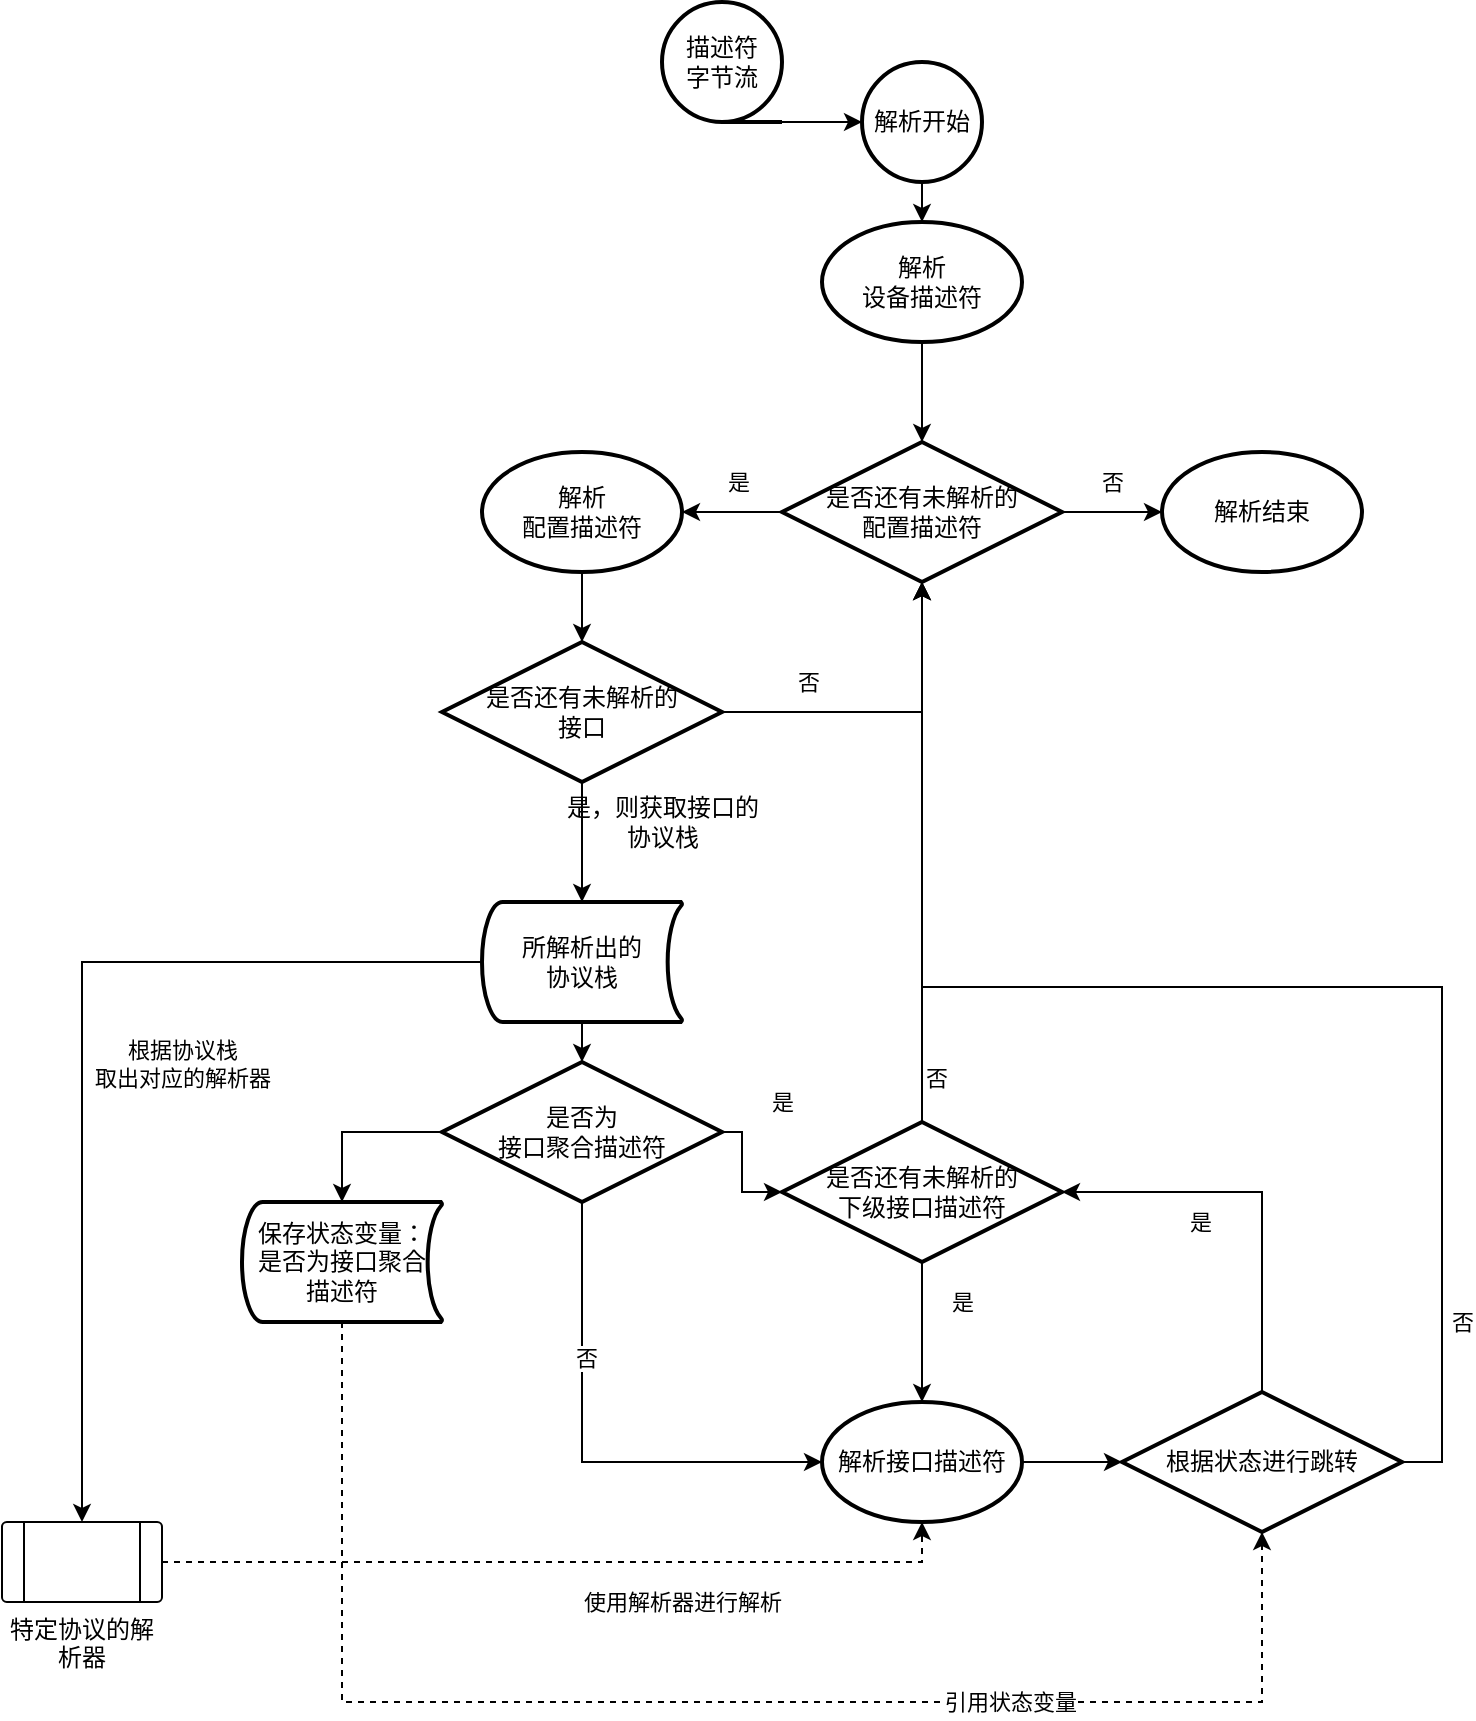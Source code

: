 <mxfile version="26.0.13">
  <diagram name="Page-1" id="x0przJaXyr6u58u4k4em">
    <mxGraphModel dx="1678" dy="919" grid="1" gridSize="10" guides="1" tooltips="1" connect="1" arrows="1" fold="1" page="1" pageScale="1" pageWidth="3300" pageHeight="4681" math="0" shadow="0">
      <root>
        <mxCell id="0" />
        <mxCell id="1" parent="0" />
        <mxCell id="oFuQixV5sb0xlXIS1dnx-4" value="解析&lt;div&gt;设备描述符&lt;/div&gt;" style="strokeWidth=2;html=1;shape=mxgraph.flowchart.start_1;whiteSpace=wrap;" vertex="1" parent="1">
          <mxGeometry x="550" y="150" width="100" height="60" as="geometry" />
        </mxCell>
        <mxCell id="oFuQixV5sb0xlXIS1dnx-6" style="edgeStyle=orthogonalEdgeStyle;rounded=0;orthogonalLoop=1;jettySize=auto;html=1;exitX=0.5;exitY=1;exitDx=0;exitDy=0;exitPerimeter=0;entryX=0.5;entryY=0;entryDx=0;entryDy=0;entryPerimeter=0;" edge="1" parent="1" source="oFuQixV5sb0xlXIS1dnx-4">
          <mxGeometry relative="1" as="geometry">
            <mxPoint x="600" y="260" as="targetPoint" />
          </mxGeometry>
        </mxCell>
        <mxCell id="oFuQixV5sb0xlXIS1dnx-8" value="是否还有未解析的&lt;div&gt;配置描述符&lt;/div&gt;" style="strokeWidth=2;html=1;shape=mxgraph.flowchart.decision;whiteSpace=wrap;" vertex="1" parent="1">
          <mxGeometry x="530" y="260" width="140" height="70" as="geometry" />
        </mxCell>
        <mxCell id="oFuQixV5sb0xlXIS1dnx-9" value="解析&lt;div&gt;配置描述符&lt;/div&gt;" style="strokeWidth=2;html=1;shape=mxgraph.flowchart.start_1;whiteSpace=wrap;" vertex="1" parent="1">
          <mxGeometry x="380" y="265" width="100" height="60" as="geometry" />
        </mxCell>
        <mxCell id="oFuQixV5sb0xlXIS1dnx-10" style="edgeStyle=orthogonalEdgeStyle;rounded=0;orthogonalLoop=1;jettySize=auto;html=1;exitX=0;exitY=0.5;exitDx=0;exitDy=0;exitPerimeter=0;entryX=1;entryY=0.5;entryDx=0;entryDy=0;entryPerimeter=0;" edge="1" parent="1" source="oFuQixV5sb0xlXIS1dnx-8" target="oFuQixV5sb0xlXIS1dnx-9">
          <mxGeometry relative="1" as="geometry" />
        </mxCell>
        <mxCell id="oFuQixV5sb0xlXIS1dnx-11" value="是" style="edgeLabel;html=1;align=center;verticalAlign=middle;resizable=0;points=[];" vertex="1" connectable="0" parent="oFuQixV5sb0xlXIS1dnx-10">
          <mxGeometry x="-0.257" relative="1" as="geometry">
            <mxPoint x="-4" y="-15" as="offset" />
          </mxGeometry>
        </mxCell>
        <mxCell id="oFuQixV5sb0xlXIS1dnx-12" value="解析结束" style="strokeWidth=2;html=1;shape=mxgraph.flowchart.start_1;whiteSpace=wrap;" vertex="1" parent="1">
          <mxGeometry x="720" y="265" width="100" height="60" as="geometry" />
        </mxCell>
        <mxCell id="oFuQixV5sb0xlXIS1dnx-13" style="edgeStyle=orthogonalEdgeStyle;rounded=0;orthogonalLoop=1;jettySize=auto;html=1;exitX=1;exitY=0.5;exitDx=0;exitDy=0;exitPerimeter=0;entryX=0;entryY=0.5;entryDx=0;entryDy=0;entryPerimeter=0;" edge="1" parent="1" source="oFuQixV5sb0xlXIS1dnx-8" target="oFuQixV5sb0xlXIS1dnx-12">
          <mxGeometry relative="1" as="geometry" />
        </mxCell>
        <mxCell id="oFuQixV5sb0xlXIS1dnx-14" value="否" style="edgeLabel;html=1;align=center;verticalAlign=middle;resizable=0;points=[];" vertex="1" connectable="0" parent="oFuQixV5sb0xlXIS1dnx-13">
          <mxGeometry relative="1" as="geometry">
            <mxPoint y="-15" as="offset" />
          </mxGeometry>
        </mxCell>
        <mxCell id="oFuQixV5sb0xlXIS1dnx-17" style="edgeStyle=orthogonalEdgeStyle;rounded=0;orthogonalLoop=1;jettySize=auto;html=1;exitX=0.5;exitY=1;exitDx=0;exitDy=0;exitPerimeter=0;entryX=0.5;entryY=0;entryDx=0;entryDy=0;entryPerimeter=0;" edge="1" parent="1" source="oFuQixV5sb0xlXIS1dnx-9">
          <mxGeometry relative="1" as="geometry">
            <mxPoint x="430" y="360" as="targetPoint" />
          </mxGeometry>
        </mxCell>
        <mxCell id="oFuQixV5sb0xlXIS1dnx-18" value="是否还有未解析的&lt;div&gt;接口&lt;/div&gt;" style="strokeWidth=2;html=1;shape=mxgraph.flowchart.decision;whiteSpace=wrap;" vertex="1" parent="1">
          <mxGeometry x="360" y="360" width="140" height="70" as="geometry" />
        </mxCell>
        <mxCell id="oFuQixV5sb0xlXIS1dnx-19" style="edgeStyle=orthogonalEdgeStyle;rounded=0;orthogonalLoop=1;jettySize=auto;html=1;exitX=1;exitY=0.5;exitDx=0;exitDy=0;exitPerimeter=0;entryX=0.5;entryY=1;entryDx=0;entryDy=0;entryPerimeter=0;" edge="1" parent="1" source="oFuQixV5sb0xlXIS1dnx-18" target="oFuQixV5sb0xlXIS1dnx-8">
          <mxGeometry relative="1" as="geometry" />
        </mxCell>
        <mxCell id="oFuQixV5sb0xlXIS1dnx-20" value="否" style="edgeLabel;html=1;align=center;verticalAlign=middle;resizable=0;points=[];" vertex="1" connectable="0" parent="oFuQixV5sb0xlXIS1dnx-19">
          <mxGeometry x="-0.479" y="4" relative="1" as="geometry">
            <mxPoint y="-11" as="offset" />
          </mxGeometry>
        </mxCell>
        <mxCell id="oFuQixV5sb0xlXIS1dnx-102" style="edgeStyle=orthogonalEdgeStyle;rounded=0;orthogonalLoop=1;jettySize=auto;html=1;exitX=0;exitY=0.5;exitDx=0;exitDy=0;exitPerimeter=0;entryX=0.5;entryY=0;entryDx=0;entryDy=0;" edge="1" parent="1" source="oFuQixV5sb0xlXIS1dnx-39" target="oFuQixV5sb0xlXIS1dnx-101">
          <mxGeometry relative="1" as="geometry" />
        </mxCell>
        <mxCell id="oFuQixV5sb0xlXIS1dnx-103" value="根据协议栈&lt;div&gt;取出对应的解析器&lt;/div&gt;" style="edgeLabel;html=1;align=center;verticalAlign=middle;resizable=0;points=[];" vertex="1" connectable="0" parent="oFuQixV5sb0xlXIS1dnx-102">
          <mxGeometry x="0.343" y="-1" relative="1" as="geometry">
            <mxPoint x="51" y="-72" as="offset" />
          </mxGeometry>
        </mxCell>
        <mxCell id="oFuQixV5sb0xlXIS1dnx-39" value="所解析出的&lt;div&gt;协议栈&lt;/div&gt;" style="strokeWidth=2;html=1;shape=mxgraph.flowchart.stored_data;whiteSpace=wrap;" vertex="1" parent="1">
          <mxGeometry x="380" y="490" width="100" height="60" as="geometry" />
        </mxCell>
        <mxCell id="oFuQixV5sb0xlXIS1dnx-40" style="edgeStyle=orthogonalEdgeStyle;rounded=0;orthogonalLoop=1;jettySize=auto;html=1;exitX=0.5;exitY=1;exitDx=0;exitDy=0;exitPerimeter=0;entryX=0.5;entryY=0;entryDx=0;entryDy=0;entryPerimeter=0;" edge="1" parent="1" source="oFuQixV5sb0xlXIS1dnx-18" target="oFuQixV5sb0xlXIS1dnx-39">
          <mxGeometry relative="1" as="geometry" />
        </mxCell>
        <mxCell id="oFuQixV5sb0xlXIS1dnx-41" value="是，则&lt;span style=&quot;text-wrap-mode: wrap;&quot;&gt;获取接口的&lt;/span&gt;&lt;div style=&quot;text-wrap-mode: wrap;&quot;&gt;协议栈&lt;/div&gt;" style="text;html=1;align=center;verticalAlign=middle;resizable=0;points=[];autosize=1;strokeColor=none;fillColor=none;" vertex="1" parent="1">
          <mxGeometry x="410" y="430" width="120" height="40" as="geometry" />
        </mxCell>
        <mxCell id="oFuQixV5sb0xlXIS1dnx-43" value="描述符&lt;div&gt;字节流&lt;/div&gt;" style="strokeWidth=2;html=1;shape=mxgraph.flowchart.sequential_data;whiteSpace=wrap;" vertex="1" parent="1">
          <mxGeometry x="470" y="40" width="60" height="60" as="geometry" />
        </mxCell>
        <mxCell id="oFuQixV5sb0xlXIS1dnx-45" value="解析开始" style="strokeWidth=2;html=1;shape=mxgraph.flowchart.start_2;whiteSpace=wrap;" vertex="1" parent="1">
          <mxGeometry x="570" y="70" width="60" height="60" as="geometry" />
        </mxCell>
        <mxCell id="oFuQixV5sb0xlXIS1dnx-46" style="edgeStyle=orthogonalEdgeStyle;rounded=0;orthogonalLoop=1;jettySize=auto;html=1;exitX=0.5;exitY=1;exitDx=0;exitDy=0;exitPerimeter=0;entryX=0.5;entryY=0;entryDx=0;entryDy=0;entryPerimeter=0;" edge="1" parent="1" source="oFuQixV5sb0xlXIS1dnx-45" target="oFuQixV5sb0xlXIS1dnx-4">
          <mxGeometry relative="1" as="geometry" />
        </mxCell>
        <mxCell id="oFuQixV5sb0xlXIS1dnx-51" style="edgeStyle=orthogonalEdgeStyle;rounded=0;orthogonalLoop=1;jettySize=auto;html=1;exitX=1;exitY=1;exitDx=0;exitDy=0;exitPerimeter=0;entryX=0;entryY=0.5;entryDx=0;entryDy=0;entryPerimeter=0;" edge="1" parent="1" source="oFuQixV5sb0xlXIS1dnx-43" target="oFuQixV5sb0xlXIS1dnx-45">
          <mxGeometry relative="1" as="geometry">
            <Array as="points">
              <mxPoint x="540" y="100" />
              <mxPoint x="540" y="100" />
            </Array>
          </mxGeometry>
        </mxCell>
        <mxCell id="oFuQixV5sb0xlXIS1dnx-56" value="解析接口描述符" style="strokeWidth=2;html=1;shape=mxgraph.flowchart.start_1;whiteSpace=wrap;" vertex="1" parent="1">
          <mxGeometry x="550" y="740" width="100" height="60" as="geometry" />
        </mxCell>
        <mxCell id="oFuQixV5sb0xlXIS1dnx-60" value="是否还有未解析的&lt;div&gt;下级接口描述符&lt;/div&gt;" style="strokeWidth=2;html=1;shape=mxgraph.flowchart.decision;whiteSpace=wrap;" vertex="1" parent="1">
          <mxGeometry x="530" y="600" width="140" height="70" as="geometry" />
        </mxCell>
        <mxCell id="oFuQixV5sb0xlXIS1dnx-68" style="edgeStyle=orthogonalEdgeStyle;rounded=0;orthogonalLoop=1;jettySize=auto;html=1;exitX=0.5;exitY=1;exitDx=0;exitDy=0;exitPerimeter=0;entryX=0.5;entryY=0;entryDx=0;entryDy=0;entryPerimeter=0;" edge="1" parent="1" source="oFuQixV5sb0xlXIS1dnx-60" target="oFuQixV5sb0xlXIS1dnx-56">
          <mxGeometry relative="1" as="geometry" />
        </mxCell>
        <mxCell id="oFuQixV5sb0xlXIS1dnx-69" value="是" style="edgeLabel;html=1;align=center;verticalAlign=middle;resizable=0;points=[];" vertex="1" connectable="0" parent="oFuQixV5sb0xlXIS1dnx-68">
          <mxGeometry x="-0.571" relative="1" as="geometry">
            <mxPoint x="20" y="5" as="offset" />
          </mxGeometry>
        </mxCell>
        <mxCell id="oFuQixV5sb0xlXIS1dnx-74" style="edgeStyle=orthogonalEdgeStyle;rounded=0;orthogonalLoop=1;jettySize=auto;html=1;exitX=0.5;exitY=0;exitDx=0;exitDy=0;exitPerimeter=0;entryX=0.5;entryY=1;entryDx=0;entryDy=0;entryPerimeter=0;" edge="1" parent="1" source="oFuQixV5sb0xlXIS1dnx-60" target="oFuQixV5sb0xlXIS1dnx-8">
          <mxGeometry relative="1" as="geometry" />
        </mxCell>
        <mxCell id="oFuQixV5sb0xlXIS1dnx-75" value="否" style="edgeLabel;html=1;align=center;verticalAlign=middle;resizable=0;points=[];" vertex="1" connectable="0" parent="oFuQixV5sb0xlXIS1dnx-74">
          <mxGeometry x="-0.459" relative="1" as="geometry">
            <mxPoint x="270" y="173" as="offset" />
          </mxGeometry>
        </mxCell>
        <mxCell id="oFuQixV5sb0xlXIS1dnx-80" value="保存状态变量：&lt;div&gt;是否为接口聚合&lt;/div&gt;&lt;div&gt;描述符&lt;/div&gt;" style="strokeWidth=2;html=1;shape=mxgraph.flowchart.stored_data;whiteSpace=wrap;" vertex="1" parent="1">
          <mxGeometry x="260" y="640" width="100" height="60" as="geometry" />
        </mxCell>
        <mxCell id="oFuQixV5sb0xlXIS1dnx-84" value="是否为&lt;div&gt;接口聚合描述符&lt;/div&gt;" style="strokeWidth=2;html=1;shape=mxgraph.flowchart.decision;whiteSpace=wrap;" vertex="1" parent="1">
          <mxGeometry x="360" y="570" width="140" height="70" as="geometry" />
        </mxCell>
        <mxCell id="oFuQixV5sb0xlXIS1dnx-85" style="edgeStyle=orthogonalEdgeStyle;rounded=0;orthogonalLoop=1;jettySize=auto;html=1;exitX=0.5;exitY=1;exitDx=0;exitDy=0;exitPerimeter=0;entryX=0.5;entryY=0;entryDx=0;entryDy=0;entryPerimeter=0;" edge="1" parent="1" source="oFuQixV5sb0xlXIS1dnx-39" target="oFuQixV5sb0xlXIS1dnx-84">
          <mxGeometry relative="1" as="geometry" />
        </mxCell>
        <mxCell id="oFuQixV5sb0xlXIS1dnx-86" style="edgeStyle=orthogonalEdgeStyle;rounded=0;orthogonalLoop=1;jettySize=auto;html=1;exitX=0;exitY=0.5;exitDx=0;exitDy=0;exitPerimeter=0;entryX=0.5;entryY=0;entryDx=0;entryDy=0;entryPerimeter=0;" edge="1" parent="1" source="oFuQixV5sb0xlXIS1dnx-84" target="oFuQixV5sb0xlXIS1dnx-80">
          <mxGeometry relative="1" as="geometry" />
        </mxCell>
        <mxCell id="oFuQixV5sb0xlXIS1dnx-87" style="edgeStyle=orthogonalEdgeStyle;rounded=0;orthogonalLoop=1;jettySize=auto;html=1;exitX=1;exitY=0.5;exitDx=0;exitDy=0;exitPerimeter=0;entryX=0;entryY=0.5;entryDx=0;entryDy=0;entryPerimeter=0;" edge="1" parent="1" source="oFuQixV5sb0xlXIS1dnx-84" target="oFuQixV5sb0xlXIS1dnx-60">
          <mxGeometry relative="1" as="geometry">
            <Array as="points">
              <mxPoint x="510" y="605" />
              <mxPoint x="510" y="635" />
            </Array>
          </mxGeometry>
        </mxCell>
        <mxCell id="oFuQixV5sb0xlXIS1dnx-88" value="是" style="edgeLabel;html=1;align=center;verticalAlign=middle;resizable=0;points=[];" vertex="1" connectable="0" parent="oFuQixV5sb0xlXIS1dnx-87">
          <mxGeometry x="-0.6" y="1" relative="1" as="geometry">
            <mxPoint x="19" y="-17" as="offset" />
          </mxGeometry>
        </mxCell>
        <mxCell id="oFuQixV5sb0xlXIS1dnx-89" style="edgeStyle=orthogonalEdgeStyle;rounded=0;orthogonalLoop=1;jettySize=auto;html=1;exitX=0.5;exitY=1;exitDx=0;exitDy=0;exitPerimeter=0;entryX=0;entryY=0.5;entryDx=0;entryDy=0;entryPerimeter=0;" edge="1" parent="1" source="oFuQixV5sb0xlXIS1dnx-84" target="oFuQixV5sb0xlXIS1dnx-56">
          <mxGeometry relative="1" as="geometry" />
        </mxCell>
        <mxCell id="oFuQixV5sb0xlXIS1dnx-90" value="否" style="edgeLabel;html=1;align=center;verticalAlign=middle;resizable=0;points=[];" vertex="1" connectable="0" parent="oFuQixV5sb0xlXIS1dnx-89">
          <mxGeometry x="-0.376" y="2" relative="1" as="geometry">
            <mxPoint as="offset" />
          </mxGeometry>
        </mxCell>
        <mxCell id="oFuQixV5sb0xlXIS1dnx-101" value="特定协议的解析器" style="verticalLabelPosition=bottom;verticalAlign=top;html=1;shape=process;whiteSpace=wrap;rounded=1;size=0.14;arcSize=6;" vertex="1" parent="1">
          <mxGeometry x="140" y="800" width="80" height="40" as="geometry" />
        </mxCell>
        <mxCell id="oFuQixV5sb0xlXIS1dnx-104" style="edgeStyle=orthogonalEdgeStyle;rounded=0;orthogonalLoop=1;jettySize=auto;html=1;exitX=1;exitY=0.5;exitDx=0;exitDy=0;entryX=0.5;entryY=1;entryDx=0;entryDy=0;entryPerimeter=0;dashed=1;" edge="1" parent="1" source="oFuQixV5sb0xlXIS1dnx-101" target="oFuQixV5sb0xlXIS1dnx-56">
          <mxGeometry relative="1" as="geometry">
            <Array as="points">
              <mxPoint x="600" y="820" />
            </Array>
          </mxGeometry>
        </mxCell>
        <mxCell id="oFuQixV5sb0xlXIS1dnx-105" value="使用解析器进行解析" style="edgeLabel;html=1;align=center;verticalAlign=middle;resizable=0;points=[];" vertex="1" connectable="0" parent="oFuQixV5sb0xlXIS1dnx-104">
          <mxGeometry x="-0.175" y="-4" relative="1" as="geometry">
            <mxPoint x="95" y="16" as="offset" />
          </mxGeometry>
        </mxCell>
        <mxCell id="oFuQixV5sb0xlXIS1dnx-109" value="根据状态进行跳转" style="strokeWidth=2;html=1;shape=mxgraph.flowchart.decision;whiteSpace=wrap;" vertex="1" parent="1">
          <mxGeometry x="700" y="735" width="140" height="70" as="geometry" />
        </mxCell>
        <mxCell id="oFuQixV5sb0xlXIS1dnx-110" style="edgeStyle=orthogonalEdgeStyle;rounded=0;orthogonalLoop=1;jettySize=auto;html=1;exitX=0.5;exitY=1;exitDx=0;exitDy=0;exitPerimeter=0;entryX=0.5;entryY=1;entryDx=0;entryDy=0;entryPerimeter=0;dashed=1;" edge="1" parent="1" source="oFuQixV5sb0xlXIS1dnx-80" target="oFuQixV5sb0xlXIS1dnx-109">
          <mxGeometry relative="1" as="geometry">
            <Array as="points">
              <mxPoint x="310" y="890" />
              <mxPoint x="770" y="890" />
            </Array>
          </mxGeometry>
        </mxCell>
        <mxCell id="oFuQixV5sb0xlXIS1dnx-112" value="引用状态变量" style="edgeLabel;html=1;align=center;verticalAlign=middle;resizable=0;points=[];" vertex="1" connectable="0" parent="oFuQixV5sb0xlXIS1dnx-110">
          <mxGeometry x="0.426" relative="1" as="geometry">
            <mxPoint as="offset" />
          </mxGeometry>
        </mxCell>
        <mxCell id="oFuQixV5sb0xlXIS1dnx-111" style="edgeStyle=orthogonalEdgeStyle;rounded=0;orthogonalLoop=1;jettySize=auto;html=1;exitX=1;exitY=0.5;exitDx=0;exitDy=0;exitPerimeter=0;entryX=0;entryY=0.5;entryDx=0;entryDy=0;entryPerimeter=0;" edge="1" parent="1" source="oFuQixV5sb0xlXIS1dnx-56" target="oFuQixV5sb0xlXIS1dnx-109">
          <mxGeometry relative="1" as="geometry" />
        </mxCell>
        <mxCell id="oFuQixV5sb0xlXIS1dnx-113" style="edgeStyle=orthogonalEdgeStyle;rounded=0;orthogonalLoop=1;jettySize=auto;html=1;exitX=0.5;exitY=0;exitDx=0;exitDy=0;exitPerimeter=0;entryX=1;entryY=0.5;entryDx=0;entryDy=0;entryPerimeter=0;" edge="1" parent="1" source="oFuQixV5sb0xlXIS1dnx-109" target="oFuQixV5sb0xlXIS1dnx-60">
          <mxGeometry relative="1" as="geometry" />
        </mxCell>
        <mxCell id="oFuQixV5sb0xlXIS1dnx-114" value="是" style="edgeLabel;html=1;align=center;verticalAlign=middle;resizable=0;points=[];" vertex="1" connectable="0" parent="oFuQixV5sb0xlXIS1dnx-113">
          <mxGeometry x="0.31" y="1" relative="1" as="geometry">
            <mxPoint y="14" as="offset" />
          </mxGeometry>
        </mxCell>
        <mxCell id="oFuQixV5sb0xlXIS1dnx-115" style="edgeStyle=orthogonalEdgeStyle;rounded=0;orthogonalLoop=1;jettySize=auto;html=1;exitX=1;exitY=0.5;exitDx=0;exitDy=0;exitPerimeter=0;entryX=0.5;entryY=1;entryDx=0;entryDy=0;entryPerimeter=0;" edge="1" parent="1" source="oFuQixV5sb0xlXIS1dnx-109" target="oFuQixV5sb0xlXIS1dnx-8">
          <mxGeometry relative="1" as="geometry" />
        </mxCell>
        <mxCell id="oFuQixV5sb0xlXIS1dnx-116" value="否" style="edgeLabel;html=1;align=center;verticalAlign=middle;resizable=0;points=[];" vertex="1" connectable="0" parent="1">
          <mxGeometry x="640" y="537" as="geometry">
            <mxPoint x="-33" y="41" as="offset" />
          </mxGeometry>
        </mxCell>
      </root>
    </mxGraphModel>
  </diagram>
</mxfile>
